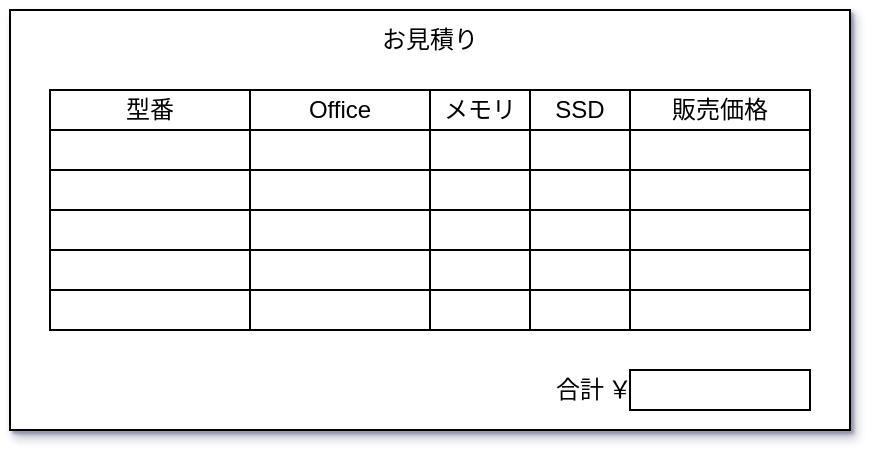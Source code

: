 <mxfile version="15.6.8" type="embed">
    <diagram name="お客様見積画面" id="rgbgES4tJEKVGF54ZIPd">
        <mxGraphModel dx="747" dy="437" grid="1" gridSize="10" guides="0" tooltips="1" connect="0" arrows="0" fold="1" page="1" pageScale="1" pageWidth="827" pageHeight="1169" math="0" shadow="1">
            <root>
                <mxCell id="jopfzJTQR7Z_EkR9QJMv-0"/>
                <object label="背景" id="jopfzJTQR7Z_EkR9QJMv-1">
                    <mxCell style="" parent="jopfzJTQR7Z_EkR9QJMv-0"/>
                </object>
                <mxCell id="jopfzJTQR7Z_EkR9QJMv-2" value="" style="rounded=0;whiteSpace=wrap;html=1;shadow=1;" parent="jopfzJTQR7Z_EkR9QJMv-1" vertex="1">
                    <mxGeometry x="80" y="50" width="420" height="210" as="geometry"/>
                </mxCell>
                <object label="パーツ" id="jopfzJTQR7Z_EkR9QJMv-3">
                    <mxCell style="" parent="jopfzJTQR7Z_EkR9QJMv-0"/>
                </object>
                <mxCell id="jopfzJTQR7Z_EkR9QJMv-4" value="お見積り" style="text;html=1;strokeColor=none;fillColor=none;align=center;verticalAlign=middle;whiteSpace=wrap;rounded=0;" parent="jopfzJTQR7Z_EkR9QJMv-3" vertex="1">
                    <mxGeometry x="260" y="50" width="60" height="30" as="geometry"/>
                </mxCell>
                <mxCell id="jopfzJTQR7Z_EkR9QJMv-66" value="合計" style="text;html=1;strokeColor=none;fillColor=none;align=center;verticalAlign=middle;whiteSpace=wrap;rounded=0;" parent="jopfzJTQR7Z_EkR9QJMv-3" vertex="1">
                    <mxGeometry x="350" y="230" width="30" height="20" as="geometry"/>
                </mxCell>
                <mxCell id="jopfzJTQR7Z_EkR9QJMv-67" value="" style="rounded=0;whiteSpace=wrap;html=1;" parent="jopfzJTQR7Z_EkR9QJMv-3" vertex="1">
                    <mxGeometry x="390" y="230" width="90" height="20" as="geometry"/>
                </mxCell>
                <mxCell id="jopfzJTQR7Z_EkR9QJMv-68" value="￥" style="text;html=1;strokeColor=none;fillColor=none;align=center;verticalAlign=middle;whiteSpace=wrap;rounded=0;" parent="jopfzJTQR7Z_EkR9QJMv-3" vertex="1">
                    <mxGeometry x="380" y="230" width="10" height="20" as="geometry"/>
                </mxCell>
                <mxCell id="pb-lkPie_hsAUGKOw_gB-0" value="" style="shape=table;html=1;whiteSpace=wrap;startSize=0;container=1;collapsible=0;childLayout=tableLayout;" parent="jopfzJTQR7Z_EkR9QJMv-3" vertex="1">
                    <mxGeometry x="100" y="130" width="210" height="80" as="geometry"/>
                </mxCell>
                <mxCell id="pb-lkPie_hsAUGKOw_gB-1" value="" style="shape=partialRectangle;html=1;whiteSpace=wrap;collapsible=0;dropTarget=0;pointerEvents=0;fillColor=none;top=0;left=0;bottom=0;right=0;points=[[0,0.5],[1,0.5]];portConstraint=eastwest;" parent="pb-lkPie_hsAUGKOw_gB-0" vertex="1">
                    <mxGeometry width="210" height="20" as="geometry"/>
                </mxCell>
                <mxCell id="pb-lkPie_hsAUGKOw_gB-2" value="型番" style="shape=partialRectangle;html=1;whiteSpace=wrap;connectable=0;fillColor=none;top=0;left=0;bottom=0;right=0;overflow=hidden;pointerEvents=1;" parent="pb-lkPie_hsAUGKOw_gB-1" vertex="1">
                    <mxGeometry width="100" height="20" as="geometry">
                        <mxRectangle width="100" height="20" as="alternateBounds"/>
                    </mxGeometry>
                </mxCell>
                <mxCell id="pb-lkPie_hsAUGKOw_gB-3" value="Office" style="shape=partialRectangle;html=1;whiteSpace=wrap;connectable=0;fillColor=none;top=0;left=0;bottom=0;right=0;overflow=hidden;pointerEvents=1;" parent="pb-lkPie_hsAUGKOw_gB-1" vertex="1">
                    <mxGeometry x="100" width="90" height="20" as="geometry">
                        <mxRectangle width="90" height="20" as="alternateBounds"/>
                    </mxGeometry>
                </mxCell>
                <mxCell id="pb-lkPie_hsAUGKOw_gB-4" value="" style="shape=partialRectangle;html=1;whiteSpace=wrap;connectable=0;fillColor=none;top=0;left=0;bottom=0;right=0;overflow=hidden;pointerEvents=1;" parent="pb-lkPie_hsAUGKOw_gB-1" vertex="1">
                    <mxGeometry x="190" width="20" height="20" as="geometry">
                        <mxRectangle width="20" height="20" as="alternateBounds"/>
                    </mxGeometry>
                </mxCell>
                <mxCell id="pb-lkPie_hsAUGKOw_gB-5" value="" style="shape=partialRectangle;html=1;whiteSpace=wrap;collapsible=0;dropTarget=0;pointerEvents=0;fillColor=none;top=0;left=0;bottom=0;right=0;points=[[0,0.5],[1,0.5]];portConstraint=eastwest;" parent="pb-lkPie_hsAUGKOw_gB-0" vertex="1">
                    <mxGeometry y="20" width="210" height="20" as="geometry"/>
                </mxCell>
                <mxCell id="pb-lkPie_hsAUGKOw_gB-6" value="" style="shape=partialRectangle;html=1;whiteSpace=wrap;connectable=0;fillColor=none;top=0;left=0;bottom=0;right=0;overflow=hidden;pointerEvents=1;" parent="pb-lkPie_hsAUGKOw_gB-5" vertex="1">
                    <mxGeometry width="100" height="20" as="geometry">
                        <mxRectangle width="100" height="20" as="alternateBounds"/>
                    </mxGeometry>
                </mxCell>
                <mxCell id="pb-lkPie_hsAUGKOw_gB-7" value="" style="shape=partialRectangle;html=1;whiteSpace=wrap;connectable=0;fillColor=none;top=0;left=0;bottom=0;right=0;overflow=hidden;pointerEvents=1;" parent="pb-lkPie_hsAUGKOw_gB-5" vertex="1">
                    <mxGeometry x="100" width="90" height="20" as="geometry">
                        <mxRectangle width="90" height="20" as="alternateBounds"/>
                    </mxGeometry>
                </mxCell>
                <mxCell id="pb-lkPie_hsAUGKOw_gB-8" value="" style="shape=partialRectangle;html=1;whiteSpace=wrap;connectable=0;fillColor=none;top=0;left=0;bottom=0;right=0;overflow=hidden;pointerEvents=1;" parent="pb-lkPie_hsAUGKOw_gB-5" vertex="1">
                    <mxGeometry x="190" width="20" height="20" as="geometry">
                        <mxRectangle width="20" height="20" as="alternateBounds"/>
                    </mxGeometry>
                </mxCell>
                <mxCell id="pb-lkPie_hsAUGKOw_gB-9" value="" style="shape=partialRectangle;html=1;whiteSpace=wrap;collapsible=0;dropTarget=0;pointerEvents=0;fillColor=none;top=0;left=0;bottom=0;right=0;points=[[0,0.5],[1,0.5]];portConstraint=eastwest;" parent="pb-lkPie_hsAUGKOw_gB-0" vertex="1">
                    <mxGeometry y="40" width="210" height="20" as="geometry"/>
                </mxCell>
                <mxCell id="pb-lkPie_hsAUGKOw_gB-10" value="" style="shape=partialRectangle;html=1;whiteSpace=wrap;connectable=0;fillColor=none;top=0;left=0;bottom=0;right=0;overflow=hidden;pointerEvents=1;" parent="pb-lkPie_hsAUGKOw_gB-9" vertex="1">
                    <mxGeometry width="100" height="20" as="geometry">
                        <mxRectangle width="100" height="20" as="alternateBounds"/>
                    </mxGeometry>
                </mxCell>
                <mxCell id="pb-lkPie_hsAUGKOw_gB-11" value="" style="shape=partialRectangle;html=1;whiteSpace=wrap;connectable=0;fillColor=none;top=0;left=0;bottom=0;right=0;overflow=hidden;pointerEvents=1;" parent="pb-lkPie_hsAUGKOw_gB-9" vertex="1">
                    <mxGeometry x="100" width="90" height="20" as="geometry">
                        <mxRectangle width="90" height="20" as="alternateBounds"/>
                    </mxGeometry>
                </mxCell>
                <mxCell id="pb-lkPie_hsAUGKOw_gB-12" value="" style="shape=partialRectangle;html=1;whiteSpace=wrap;connectable=0;fillColor=none;top=0;left=0;bottom=0;right=0;overflow=hidden;pointerEvents=1;" parent="pb-lkPie_hsAUGKOw_gB-9" vertex="1">
                    <mxGeometry x="190" width="20" height="20" as="geometry">
                        <mxRectangle width="20" height="20" as="alternateBounds"/>
                    </mxGeometry>
                </mxCell>
                <mxCell id="pb-lkPie_hsAUGKOw_gB-13" value="" style="shape=partialRectangle;html=1;whiteSpace=wrap;collapsible=0;dropTarget=0;pointerEvents=0;fillColor=none;top=0;left=0;bottom=0;right=0;points=[[0,0.5],[1,0.5]];portConstraint=eastwest;" parent="pb-lkPie_hsAUGKOw_gB-0" vertex="1">
                    <mxGeometry y="60" width="210" height="20" as="geometry"/>
                </mxCell>
                <mxCell id="pb-lkPie_hsAUGKOw_gB-14" value="" style="shape=partialRectangle;html=1;whiteSpace=wrap;connectable=0;fillColor=none;top=0;left=0;bottom=0;right=0;overflow=hidden;pointerEvents=1;" parent="pb-lkPie_hsAUGKOw_gB-13" vertex="1">
                    <mxGeometry width="100" height="20" as="geometry">
                        <mxRectangle width="100" height="20" as="alternateBounds"/>
                    </mxGeometry>
                </mxCell>
                <mxCell id="pb-lkPie_hsAUGKOw_gB-15" value="" style="shape=partialRectangle;html=1;whiteSpace=wrap;connectable=0;fillColor=none;top=0;left=0;bottom=0;right=0;overflow=hidden;pointerEvents=1;" parent="pb-lkPie_hsAUGKOw_gB-13" vertex="1">
                    <mxGeometry x="100" width="90" height="20" as="geometry">
                        <mxRectangle width="90" height="20" as="alternateBounds"/>
                    </mxGeometry>
                </mxCell>
                <mxCell id="pb-lkPie_hsAUGKOw_gB-16" value="" style="shape=partialRectangle;html=1;whiteSpace=wrap;connectable=0;fillColor=none;top=0;left=0;bottom=0;right=0;overflow=hidden;pointerEvents=1;" parent="pb-lkPie_hsAUGKOw_gB-13" vertex="1">
                    <mxGeometry x="190" width="20" height="20" as="geometry">
                        <mxRectangle width="20" height="20" as="alternateBounds"/>
                    </mxGeometry>
                </mxCell>
                <mxCell id="jopfzJTQR7Z_EkR9QJMv-32" value="" style="shape=table;html=1;whiteSpace=wrap;startSize=0;container=1;collapsible=0;childLayout=tableLayout;" parent="jopfzJTQR7Z_EkR9QJMv-3" vertex="1">
                    <mxGeometry x="100" y="90" width="210" height="80" as="geometry"/>
                </mxCell>
                <mxCell id="jopfzJTQR7Z_EkR9QJMv-33" value="" style="shape=partialRectangle;html=1;whiteSpace=wrap;collapsible=0;dropTarget=0;pointerEvents=0;fillColor=none;top=0;left=0;bottom=0;right=0;points=[[0,0.5],[1,0.5]];portConstraint=eastwest;" parent="jopfzJTQR7Z_EkR9QJMv-32" vertex="1">
                    <mxGeometry width="210" height="20" as="geometry"/>
                </mxCell>
                <mxCell id="jopfzJTQR7Z_EkR9QJMv-34" value="型番" style="shape=partialRectangle;html=1;whiteSpace=wrap;connectable=0;fillColor=none;top=0;left=0;bottom=0;right=0;overflow=hidden;pointerEvents=1;" parent="jopfzJTQR7Z_EkR9QJMv-33" vertex="1">
                    <mxGeometry width="100" height="20" as="geometry">
                        <mxRectangle width="100" height="20" as="alternateBounds"/>
                    </mxGeometry>
                </mxCell>
                <mxCell id="jopfzJTQR7Z_EkR9QJMv-35" value="Office" style="shape=partialRectangle;html=1;whiteSpace=wrap;connectable=0;fillColor=none;top=0;left=0;bottom=0;right=0;overflow=hidden;pointerEvents=1;" parent="jopfzJTQR7Z_EkR9QJMv-33" vertex="1">
                    <mxGeometry x="100" width="90" height="20" as="geometry">
                        <mxRectangle width="90" height="20" as="alternateBounds"/>
                    </mxGeometry>
                </mxCell>
                <mxCell id="jopfzJTQR7Z_EkR9QJMv-36" value="" style="shape=partialRectangle;html=1;whiteSpace=wrap;connectable=0;fillColor=none;top=0;left=0;bottom=0;right=0;overflow=hidden;pointerEvents=1;" parent="jopfzJTQR7Z_EkR9QJMv-33" vertex="1">
                    <mxGeometry x="190" width="20" height="20" as="geometry">
                        <mxRectangle width="20" height="20" as="alternateBounds"/>
                    </mxGeometry>
                </mxCell>
                <mxCell id="jopfzJTQR7Z_EkR9QJMv-37" value="" style="shape=partialRectangle;html=1;whiteSpace=wrap;collapsible=0;dropTarget=0;pointerEvents=0;fillColor=none;top=0;left=0;bottom=0;right=0;points=[[0,0.5],[1,0.5]];portConstraint=eastwest;" parent="jopfzJTQR7Z_EkR9QJMv-32" vertex="1">
                    <mxGeometry y="20" width="210" height="20" as="geometry"/>
                </mxCell>
                <mxCell id="jopfzJTQR7Z_EkR9QJMv-38" value="" style="shape=partialRectangle;html=1;whiteSpace=wrap;connectable=0;fillColor=none;top=0;left=0;bottom=0;right=0;overflow=hidden;pointerEvents=1;" parent="jopfzJTQR7Z_EkR9QJMv-37" vertex="1">
                    <mxGeometry width="100" height="20" as="geometry">
                        <mxRectangle width="100" height="20" as="alternateBounds"/>
                    </mxGeometry>
                </mxCell>
                <mxCell id="jopfzJTQR7Z_EkR9QJMv-40" value="" style="shape=partialRectangle;html=1;whiteSpace=wrap;connectable=0;fillColor=none;top=0;left=0;bottom=0;right=0;overflow=hidden;pointerEvents=1;" parent="jopfzJTQR7Z_EkR9QJMv-37" vertex="1">
                    <mxGeometry x="100" width="90" height="20" as="geometry">
                        <mxRectangle width="90" height="20" as="alternateBounds"/>
                    </mxGeometry>
                </mxCell>
                <mxCell id="jopfzJTQR7Z_EkR9QJMv-39" value="" style="shape=partialRectangle;html=1;whiteSpace=wrap;connectable=0;fillColor=none;top=0;left=0;bottom=0;right=0;overflow=hidden;pointerEvents=1;" parent="jopfzJTQR7Z_EkR9QJMv-37" vertex="1">
                    <mxGeometry x="190" width="20" height="20" as="geometry">
                        <mxRectangle width="20" height="20" as="alternateBounds"/>
                    </mxGeometry>
                </mxCell>
                <mxCell id="jopfzJTQR7Z_EkR9QJMv-41" value="" style="shape=partialRectangle;html=1;whiteSpace=wrap;collapsible=0;dropTarget=0;pointerEvents=0;fillColor=none;top=0;left=0;bottom=0;right=0;points=[[0,0.5],[1,0.5]];portConstraint=eastwest;" parent="jopfzJTQR7Z_EkR9QJMv-32" vertex="1">
                    <mxGeometry y="40" width="210" height="20" as="geometry"/>
                </mxCell>
                <mxCell id="jopfzJTQR7Z_EkR9QJMv-42" value="" style="shape=partialRectangle;html=1;whiteSpace=wrap;connectable=0;fillColor=none;top=0;left=0;bottom=0;right=0;overflow=hidden;pointerEvents=1;" parent="jopfzJTQR7Z_EkR9QJMv-41" vertex="1">
                    <mxGeometry width="100" height="20" as="geometry">
                        <mxRectangle width="100" height="20" as="alternateBounds"/>
                    </mxGeometry>
                </mxCell>
                <mxCell id="jopfzJTQR7Z_EkR9QJMv-43" value="" style="shape=partialRectangle;html=1;whiteSpace=wrap;connectable=0;fillColor=none;top=0;left=0;bottom=0;right=0;overflow=hidden;pointerEvents=1;" parent="jopfzJTQR7Z_EkR9QJMv-41" vertex="1">
                    <mxGeometry x="100" width="90" height="20" as="geometry">
                        <mxRectangle width="90" height="20" as="alternateBounds"/>
                    </mxGeometry>
                </mxCell>
                <mxCell id="jopfzJTQR7Z_EkR9QJMv-44" value="" style="shape=partialRectangle;html=1;whiteSpace=wrap;connectable=0;fillColor=none;top=0;left=0;bottom=0;right=0;overflow=hidden;pointerEvents=1;" parent="jopfzJTQR7Z_EkR9QJMv-41" vertex="1">
                    <mxGeometry x="190" width="20" height="20" as="geometry">
                        <mxRectangle width="20" height="20" as="alternateBounds"/>
                    </mxGeometry>
                </mxCell>
                <mxCell id="jopfzJTQR7Z_EkR9QJMv-45" value="" style="shape=partialRectangle;html=1;whiteSpace=wrap;collapsible=0;dropTarget=0;pointerEvents=0;fillColor=none;top=0;left=0;bottom=0;right=0;points=[[0,0.5],[1,0.5]];portConstraint=eastwest;" parent="jopfzJTQR7Z_EkR9QJMv-32" vertex="1">
                    <mxGeometry y="60" width="210" height="20" as="geometry"/>
                </mxCell>
                <mxCell id="jopfzJTQR7Z_EkR9QJMv-46" value="" style="shape=partialRectangle;html=1;whiteSpace=wrap;connectable=0;fillColor=none;top=0;left=0;bottom=0;right=0;overflow=hidden;pointerEvents=1;" parent="jopfzJTQR7Z_EkR9QJMv-45" vertex="1">
                    <mxGeometry width="100" height="20" as="geometry">
                        <mxRectangle width="100" height="20" as="alternateBounds"/>
                    </mxGeometry>
                </mxCell>
                <mxCell id="jopfzJTQR7Z_EkR9QJMv-47" value="" style="shape=partialRectangle;html=1;whiteSpace=wrap;connectable=0;fillColor=none;top=0;left=0;bottom=0;right=0;overflow=hidden;pointerEvents=1;" parent="jopfzJTQR7Z_EkR9QJMv-45" vertex="1">
                    <mxGeometry x="100" width="90" height="20" as="geometry">
                        <mxRectangle width="90" height="20" as="alternateBounds"/>
                    </mxGeometry>
                </mxCell>
                <mxCell id="jopfzJTQR7Z_EkR9QJMv-48" value="" style="shape=partialRectangle;html=1;whiteSpace=wrap;connectable=0;fillColor=none;top=0;left=0;bottom=0;right=0;overflow=hidden;pointerEvents=1;" parent="jopfzJTQR7Z_EkR9QJMv-45" vertex="1">
                    <mxGeometry x="190" width="20" height="20" as="geometry">
                        <mxRectangle width="20" height="20" as="alternateBounds"/>
                    </mxGeometry>
                </mxCell>
                <mxCell id="pb-lkPie_hsAUGKOw_gB-18" value="" style="shape=table;html=1;whiteSpace=wrap;startSize=0;container=1;collapsible=0;childLayout=tableLayout;" parent="jopfzJTQR7Z_EkR9QJMv-3" vertex="1">
                    <mxGeometry x="290" y="130" width="190" height="80" as="geometry"/>
                </mxCell>
                <mxCell id="pb-lkPie_hsAUGKOw_gB-19" value="" style="shape=partialRectangle;html=1;whiteSpace=wrap;collapsible=0;dropTarget=0;pointerEvents=0;fillColor=none;top=0;left=0;bottom=0;right=0;points=[[0,0.5],[1,0.5]];portConstraint=eastwest;" parent="pb-lkPie_hsAUGKOw_gB-18" vertex="1">
                    <mxGeometry width="190" height="20" as="geometry"/>
                </mxCell>
                <mxCell id="pb-lkPie_hsAUGKOw_gB-20" value="メモリ" style="shape=partialRectangle;html=1;whiteSpace=wrap;connectable=0;fillColor=none;top=0;left=0;bottom=0;right=0;overflow=hidden;pointerEvents=1;" parent="pb-lkPie_hsAUGKOw_gB-19" vertex="1">
                    <mxGeometry width="50" height="20" as="geometry">
                        <mxRectangle width="50" height="20" as="alternateBounds"/>
                    </mxGeometry>
                </mxCell>
                <mxCell id="pb-lkPie_hsAUGKOw_gB-21" value="SSD" style="shape=partialRectangle;html=1;whiteSpace=wrap;connectable=0;fillColor=none;top=0;left=0;bottom=0;right=0;overflow=hidden;pointerEvents=1;" parent="pb-lkPie_hsAUGKOw_gB-19" vertex="1">
                    <mxGeometry x="50" width="50" height="20" as="geometry">
                        <mxRectangle width="50" height="20" as="alternateBounds"/>
                    </mxGeometry>
                </mxCell>
                <mxCell id="pb-lkPie_hsAUGKOw_gB-22" value="販売価格" style="shape=partialRectangle;html=1;whiteSpace=wrap;connectable=0;fillColor=none;top=0;left=0;bottom=0;right=0;overflow=hidden;pointerEvents=1;" parent="pb-lkPie_hsAUGKOw_gB-19" vertex="1">
                    <mxGeometry x="100" width="90" height="20" as="geometry">
                        <mxRectangle width="90" height="20" as="alternateBounds"/>
                    </mxGeometry>
                </mxCell>
                <mxCell id="pb-lkPie_hsAUGKOw_gB-23" value="" style="shape=partialRectangle;html=1;whiteSpace=wrap;collapsible=0;dropTarget=0;pointerEvents=0;fillColor=none;top=0;left=0;bottom=0;right=0;points=[[0,0.5],[1,0.5]];portConstraint=eastwest;" parent="pb-lkPie_hsAUGKOw_gB-18" vertex="1">
                    <mxGeometry y="20" width="190" height="20" as="geometry"/>
                </mxCell>
                <mxCell id="pb-lkPie_hsAUGKOw_gB-24" value="" style="shape=partialRectangle;html=1;whiteSpace=wrap;connectable=0;fillColor=none;top=0;left=0;bottom=0;right=0;overflow=hidden;pointerEvents=1;" parent="pb-lkPie_hsAUGKOw_gB-23" vertex="1">
                    <mxGeometry width="50" height="20" as="geometry">
                        <mxRectangle width="50" height="20" as="alternateBounds"/>
                    </mxGeometry>
                </mxCell>
                <mxCell id="pb-lkPie_hsAUGKOw_gB-25" value="" style="shape=partialRectangle;html=1;whiteSpace=wrap;connectable=0;fillColor=none;top=0;left=0;bottom=0;right=0;overflow=hidden;pointerEvents=1;" parent="pb-lkPie_hsAUGKOw_gB-23" vertex="1">
                    <mxGeometry x="50" width="50" height="20" as="geometry">
                        <mxRectangle width="50" height="20" as="alternateBounds"/>
                    </mxGeometry>
                </mxCell>
                <mxCell id="pb-lkPie_hsAUGKOw_gB-26" value="" style="shape=partialRectangle;html=1;whiteSpace=wrap;connectable=0;fillColor=none;top=0;left=0;bottom=0;right=0;overflow=hidden;pointerEvents=1;" parent="pb-lkPie_hsAUGKOw_gB-23" vertex="1">
                    <mxGeometry x="100" width="90" height="20" as="geometry">
                        <mxRectangle width="90" height="20" as="alternateBounds"/>
                    </mxGeometry>
                </mxCell>
                <mxCell id="pb-lkPie_hsAUGKOw_gB-27" value="" style="shape=partialRectangle;html=1;whiteSpace=wrap;collapsible=0;dropTarget=0;pointerEvents=0;fillColor=none;top=0;left=0;bottom=0;right=0;points=[[0,0.5],[1,0.5]];portConstraint=eastwest;" parent="pb-lkPie_hsAUGKOw_gB-18" vertex="1">
                    <mxGeometry y="40" width="190" height="20" as="geometry"/>
                </mxCell>
                <mxCell id="pb-lkPie_hsAUGKOw_gB-28" value="" style="shape=partialRectangle;html=1;whiteSpace=wrap;connectable=0;fillColor=none;top=0;left=0;bottom=0;right=0;overflow=hidden;pointerEvents=1;" parent="pb-lkPie_hsAUGKOw_gB-27" vertex="1">
                    <mxGeometry width="50" height="20" as="geometry">
                        <mxRectangle width="50" height="20" as="alternateBounds"/>
                    </mxGeometry>
                </mxCell>
                <mxCell id="pb-lkPie_hsAUGKOw_gB-29" value="" style="shape=partialRectangle;html=1;whiteSpace=wrap;connectable=0;fillColor=none;top=0;left=0;bottom=0;right=0;overflow=hidden;pointerEvents=1;" parent="pb-lkPie_hsAUGKOw_gB-27" vertex="1">
                    <mxGeometry x="50" width="50" height="20" as="geometry">
                        <mxRectangle width="50" height="20" as="alternateBounds"/>
                    </mxGeometry>
                </mxCell>
                <mxCell id="pb-lkPie_hsAUGKOw_gB-30" value="" style="shape=partialRectangle;html=1;whiteSpace=wrap;connectable=0;fillColor=none;top=0;left=0;bottom=0;right=0;overflow=hidden;pointerEvents=1;" parent="pb-lkPie_hsAUGKOw_gB-27" vertex="1">
                    <mxGeometry x="100" width="90" height="20" as="geometry">
                        <mxRectangle width="90" height="20" as="alternateBounds"/>
                    </mxGeometry>
                </mxCell>
                <mxCell id="pb-lkPie_hsAUGKOw_gB-31" value="" style="shape=partialRectangle;html=1;whiteSpace=wrap;collapsible=0;dropTarget=0;pointerEvents=0;fillColor=none;top=0;left=0;bottom=0;right=0;points=[[0,0.5],[1,0.5]];portConstraint=eastwest;" parent="pb-lkPie_hsAUGKOw_gB-18" vertex="1">
                    <mxGeometry y="60" width="190" height="20" as="geometry"/>
                </mxCell>
                <mxCell id="pb-lkPie_hsAUGKOw_gB-32" value="" style="shape=partialRectangle;html=1;whiteSpace=wrap;connectable=0;fillColor=none;top=0;left=0;bottom=0;right=0;overflow=hidden;pointerEvents=1;" parent="pb-lkPie_hsAUGKOw_gB-31" vertex="1">
                    <mxGeometry width="50" height="20" as="geometry">
                        <mxRectangle width="50" height="20" as="alternateBounds"/>
                    </mxGeometry>
                </mxCell>
                <mxCell id="pb-lkPie_hsAUGKOw_gB-33" value="" style="shape=partialRectangle;html=1;whiteSpace=wrap;connectable=0;fillColor=none;top=0;left=0;bottom=0;right=0;overflow=hidden;pointerEvents=1;" parent="pb-lkPie_hsAUGKOw_gB-31" vertex="1">
                    <mxGeometry x="50" width="50" height="20" as="geometry">
                        <mxRectangle width="50" height="20" as="alternateBounds"/>
                    </mxGeometry>
                </mxCell>
                <mxCell id="pb-lkPie_hsAUGKOw_gB-34" value="" style="shape=partialRectangle;html=1;whiteSpace=wrap;connectable=0;fillColor=none;top=0;left=0;bottom=0;right=0;overflow=hidden;pointerEvents=1;" parent="pb-lkPie_hsAUGKOw_gB-31" vertex="1">
                    <mxGeometry x="100" width="90" height="20" as="geometry">
                        <mxRectangle width="90" height="20" as="alternateBounds"/>
                    </mxGeometry>
                </mxCell>
                <mxCell id="jopfzJTQR7Z_EkR9QJMv-49" value="" style="shape=table;html=1;whiteSpace=wrap;startSize=0;container=1;collapsible=0;childLayout=tableLayout;" parent="jopfzJTQR7Z_EkR9QJMv-3" vertex="1">
                    <mxGeometry x="290" y="90" width="190" height="80" as="geometry"/>
                </mxCell>
                <mxCell id="jopfzJTQR7Z_EkR9QJMv-50" value="" style="shape=partialRectangle;html=1;whiteSpace=wrap;collapsible=0;dropTarget=0;pointerEvents=0;fillColor=none;top=0;left=0;bottom=0;right=0;points=[[0,0.5],[1,0.5]];portConstraint=eastwest;" parent="jopfzJTQR7Z_EkR9QJMv-49" vertex="1">
                    <mxGeometry width="190" height="20" as="geometry"/>
                </mxCell>
                <mxCell id="jopfzJTQR7Z_EkR9QJMv-51" value="メモリ" style="shape=partialRectangle;html=1;whiteSpace=wrap;connectable=0;fillColor=none;top=0;left=0;bottom=0;right=0;overflow=hidden;pointerEvents=1;" parent="jopfzJTQR7Z_EkR9QJMv-50" vertex="1">
                    <mxGeometry width="50" height="20" as="geometry">
                        <mxRectangle width="50" height="20" as="alternateBounds"/>
                    </mxGeometry>
                </mxCell>
                <mxCell id="jopfzJTQR7Z_EkR9QJMv-52" value="SSD" style="shape=partialRectangle;html=1;whiteSpace=wrap;connectable=0;fillColor=none;top=0;left=0;bottom=0;right=0;overflow=hidden;pointerEvents=1;" parent="jopfzJTQR7Z_EkR9QJMv-50" vertex="1">
                    <mxGeometry x="50" width="50" height="20" as="geometry">
                        <mxRectangle width="50" height="20" as="alternateBounds"/>
                    </mxGeometry>
                </mxCell>
                <mxCell id="jopfzJTQR7Z_EkR9QJMv-53" value="販売価格" style="shape=partialRectangle;html=1;whiteSpace=wrap;connectable=0;fillColor=none;top=0;left=0;bottom=0;right=0;overflow=hidden;pointerEvents=1;" parent="jopfzJTQR7Z_EkR9QJMv-50" vertex="1">
                    <mxGeometry x="100" width="90" height="20" as="geometry">
                        <mxRectangle width="90" height="20" as="alternateBounds"/>
                    </mxGeometry>
                </mxCell>
                <mxCell id="jopfzJTQR7Z_EkR9QJMv-54" value="" style="shape=partialRectangle;html=1;whiteSpace=wrap;collapsible=0;dropTarget=0;pointerEvents=0;fillColor=none;top=0;left=0;bottom=0;right=0;points=[[0,0.5],[1,0.5]];portConstraint=eastwest;" parent="jopfzJTQR7Z_EkR9QJMv-49" vertex="1">
                    <mxGeometry y="20" width="190" height="20" as="geometry"/>
                </mxCell>
                <mxCell id="jopfzJTQR7Z_EkR9QJMv-55" value="" style="shape=partialRectangle;html=1;whiteSpace=wrap;connectable=0;fillColor=none;top=0;left=0;bottom=0;right=0;overflow=hidden;pointerEvents=1;" parent="jopfzJTQR7Z_EkR9QJMv-54" vertex="1">
                    <mxGeometry width="50" height="20" as="geometry">
                        <mxRectangle width="50" height="20" as="alternateBounds"/>
                    </mxGeometry>
                </mxCell>
                <mxCell id="jopfzJTQR7Z_EkR9QJMv-56" value="" style="shape=partialRectangle;html=1;whiteSpace=wrap;connectable=0;fillColor=none;top=0;left=0;bottom=0;right=0;overflow=hidden;pointerEvents=1;" parent="jopfzJTQR7Z_EkR9QJMv-54" vertex="1">
                    <mxGeometry x="50" width="50" height="20" as="geometry">
                        <mxRectangle width="50" height="20" as="alternateBounds"/>
                    </mxGeometry>
                </mxCell>
                <mxCell id="jopfzJTQR7Z_EkR9QJMv-57" value="" style="shape=partialRectangle;html=1;whiteSpace=wrap;connectable=0;fillColor=none;top=0;left=0;bottom=0;right=0;overflow=hidden;pointerEvents=1;" parent="jopfzJTQR7Z_EkR9QJMv-54" vertex="1">
                    <mxGeometry x="100" width="90" height="20" as="geometry">
                        <mxRectangle width="90" height="20" as="alternateBounds"/>
                    </mxGeometry>
                </mxCell>
                <mxCell id="jopfzJTQR7Z_EkR9QJMv-58" value="" style="shape=partialRectangle;html=1;whiteSpace=wrap;collapsible=0;dropTarget=0;pointerEvents=0;fillColor=none;top=0;left=0;bottom=0;right=0;points=[[0,0.5],[1,0.5]];portConstraint=eastwest;" parent="jopfzJTQR7Z_EkR9QJMv-49" vertex="1">
                    <mxGeometry y="40" width="190" height="20" as="geometry"/>
                </mxCell>
                <mxCell id="jopfzJTQR7Z_EkR9QJMv-59" value="" style="shape=partialRectangle;html=1;whiteSpace=wrap;connectable=0;fillColor=none;top=0;left=0;bottom=0;right=0;overflow=hidden;pointerEvents=1;" parent="jopfzJTQR7Z_EkR9QJMv-58" vertex="1">
                    <mxGeometry width="50" height="20" as="geometry">
                        <mxRectangle width="50" height="20" as="alternateBounds"/>
                    </mxGeometry>
                </mxCell>
                <mxCell id="jopfzJTQR7Z_EkR9QJMv-60" value="" style="shape=partialRectangle;html=1;whiteSpace=wrap;connectable=0;fillColor=none;top=0;left=0;bottom=0;right=0;overflow=hidden;pointerEvents=1;" parent="jopfzJTQR7Z_EkR9QJMv-58" vertex="1">
                    <mxGeometry x="50" width="50" height="20" as="geometry">
                        <mxRectangle width="50" height="20" as="alternateBounds"/>
                    </mxGeometry>
                </mxCell>
                <mxCell id="jopfzJTQR7Z_EkR9QJMv-61" value="" style="shape=partialRectangle;html=1;whiteSpace=wrap;connectable=0;fillColor=none;top=0;left=0;bottom=0;right=0;overflow=hidden;pointerEvents=1;" parent="jopfzJTQR7Z_EkR9QJMv-58" vertex="1">
                    <mxGeometry x="100" width="90" height="20" as="geometry">
                        <mxRectangle width="90" height="20" as="alternateBounds"/>
                    </mxGeometry>
                </mxCell>
                <mxCell id="jopfzJTQR7Z_EkR9QJMv-62" value="" style="shape=partialRectangle;html=1;whiteSpace=wrap;collapsible=0;dropTarget=0;pointerEvents=0;fillColor=none;top=0;left=0;bottom=0;right=0;points=[[0,0.5],[1,0.5]];portConstraint=eastwest;" parent="jopfzJTQR7Z_EkR9QJMv-49" vertex="1">
                    <mxGeometry y="60" width="190" height="20" as="geometry"/>
                </mxCell>
                <mxCell id="jopfzJTQR7Z_EkR9QJMv-63" value="" style="shape=partialRectangle;html=1;whiteSpace=wrap;connectable=0;fillColor=none;top=0;left=0;bottom=0;right=0;overflow=hidden;pointerEvents=1;" parent="jopfzJTQR7Z_EkR9QJMv-62" vertex="1">
                    <mxGeometry width="50" height="20" as="geometry">
                        <mxRectangle width="50" height="20" as="alternateBounds"/>
                    </mxGeometry>
                </mxCell>
                <mxCell id="jopfzJTQR7Z_EkR9QJMv-64" value="" style="shape=partialRectangle;html=1;whiteSpace=wrap;connectable=0;fillColor=none;top=0;left=0;bottom=0;right=0;overflow=hidden;pointerEvents=1;" parent="jopfzJTQR7Z_EkR9QJMv-62" vertex="1">
                    <mxGeometry x="50" width="50" height="20" as="geometry">
                        <mxRectangle width="50" height="20" as="alternateBounds"/>
                    </mxGeometry>
                </mxCell>
                <mxCell id="jopfzJTQR7Z_EkR9QJMv-65" value="" style="shape=partialRectangle;html=1;whiteSpace=wrap;connectable=0;fillColor=none;top=0;left=0;bottom=0;right=0;overflow=hidden;pointerEvents=1;" parent="jopfzJTQR7Z_EkR9QJMv-62" vertex="1">
                    <mxGeometry x="100" width="90" height="20" as="geometry">
                        <mxRectangle width="90" height="20" as="alternateBounds"/>
                    </mxGeometry>
                </mxCell>
                <object label="矢印" id="jopfzJTQR7Z_EkR9QJMv-74">
                    <mxCell style="" parent="jopfzJTQR7Z_EkR9QJMv-0" visible="0"/>
                </object>
                <mxCell id="jopfzJTQR7Z_EkR9QJMv-75" value="①" style="whiteSpace=wrap;html=1;aspect=fixed;shadow=1;" parent="jopfzJTQR7Z_EkR9QJMv-74" vertex="1">
                    <mxGeometry x="200" y="10" width="20" height="20" as="geometry"/>
                </mxCell>
                <mxCell id="jopfzJTQR7Z_EkR9QJMv-78" value="②" style="whiteSpace=wrap;html=1;aspect=fixed;shadow=1;" parent="jopfzJTQR7Z_EkR9QJMv-74" vertex="1">
                    <mxGeometry x="20" y="130" width="20" height="20" as="geometry"/>
                </mxCell>
                <mxCell id="jopfzJTQR7Z_EkR9QJMv-83" value="" style="endArrow=none;html=1;rounded=0;entryX=1.02;entryY=0.69;entryDx=0;entryDy=0;entryPerimeter=0;" parent="jopfzJTQR7Z_EkR9QJMv-74" target="jopfzJTQR7Z_EkR9QJMv-75" edge="1">
                    <mxGeometry width="50" height="50" relative="1" as="geometry">
                        <mxPoint x="287.5" y="60" as="sourcePoint"/>
                        <mxPoint x="200" y="20" as="targetPoint"/>
                    </mxGeometry>
                </mxCell>
                <mxCell id="jopfzJTQR7Z_EkR9QJMv-84" value="" style="endArrow=none;html=1;rounded=0;shadow=1;entryX=1.048;entryY=0.616;entryDx=0;entryDy=0;entryPerimeter=0;exitX=-0.016;exitY=0.007;exitDx=0;exitDy=0;exitPerimeter=0;" parent="jopfzJTQR7Z_EkR9QJMv-74" source="jopfzJTQR7Z_EkR9QJMv-45" target="jopfzJTQR7Z_EkR9QJMv-78" edge="1">
                    <mxGeometry width="50" height="50" relative="1" as="geometry">
                        <mxPoint x="140" y="100" as="sourcePoint"/>
                        <mxPoint x="52.5" y="60" as="targetPoint"/>
                    </mxGeometry>
                </mxCell>
                <mxCell id="jopfzJTQR7Z_EkR9QJMv-133" value="③" style="whiteSpace=wrap;html=1;aspect=fixed;shadow=1;direction=south;" parent="jopfzJTQR7Z_EkR9QJMv-74" vertex="1">
                    <mxGeometry x="350" y="280" width="20" height="20" as="geometry"/>
                </mxCell>
                <mxCell id="jopfzJTQR7Z_EkR9QJMv-134" value="" style="endArrow=none;html=1;rounded=0;shadow=1;entryX=-0.04;entryY=0.59;entryDx=0;entryDy=0;entryPerimeter=0;exitX=0.515;exitY=0.926;exitDx=0;exitDy=0;exitPerimeter=0;" parent="jopfzJTQR7Z_EkR9QJMv-74" source="jopfzJTQR7Z_EkR9QJMv-66" target="jopfzJTQR7Z_EkR9QJMv-133" edge="1">
                    <mxGeometry width="50" height="50" relative="1" as="geometry">
                        <mxPoint x="348.2" y="259.56" as="sourcePoint"/>
                        <mxPoint x="346.82" y="426.44" as="targetPoint"/>
                    </mxGeometry>
                </mxCell>
                <mxCell id="jopfzJTQR7Z_EkR9QJMv-135" value="④" style="whiteSpace=wrap;html=1;aspect=fixed;shadow=1;direction=south;" parent="jopfzJTQR7Z_EkR9QJMv-74" vertex="1">
                    <mxGeometry x="380" y="280" width="20" height="20" as="geometry"/>
                </mxCell>
                <mxCell id="jopfzJTQR7Z_EkR9QJMv-136" value="" style="endArrow=none;html=1;rounded=0;shadow=1;entryX=-0.143;entryY=0.71;entryDx=0;entryDy=0;entryPerimeter=0;exitX=0.545;exitY=1.029;exitDx=0;exitDy=0;exitPerimeter=0;" parent="jopfzJTQR7Z_EkR9QJMv-74" source="jopfzJTQR7Z_EkR9QJMv-68" target="jopfzJTQR7Z_EkR9QJMv-135" edge="1">
                    <mxGeometry width="50" height="50" relative="1" as="geometry">
                        <mxPoint x="385.45" y="388.52" as="sourcePoint"/>
                        <mxPoint x="388.2" y="429.2" as="targetPoint"/>
                    </mxGeometry>
                </mxCell>
                <mxCell id="jopfzJTQR7Z_EkR9QJMv-137" value="⑤" style="whiteSpace=wrap;html=1;aspect=fixed;shadow=1;direction=south;" parent="jopfzJTQR7Z_EkR9QJMv-74" vertex="1">
                    <mxGeometry x="420" y="280" width="20" height="20" as="geometry"/>
                </mxCell>
                <mxCell id="jopfzJTQR7Z_EkR9QJMv-138" value="" style="endArrow=none;html=1;rounded=0;shadow=1;entryX=-0.109;entryY=0.555;entryDx=0;entryDy=0;entryPerimeter=0;exitX=0.495;exitY=1.029;exitDx=0;exitDy=0;exitPerimeter=0;" parent="jopfzJTQR7Z_EkR9QJMv-74" source="jopfzJTQR7Z_EkR9QJMv-67" target="jopfzJTQR7Z_EkR9QJMv-137" edge="1">
                    <mxGeometry width="50" height="50" relative="1" as="geometry">
                        <mxPoint x="405.45" y="390.58" as="sourcePoint"/>
                        <mxPoint x="405.8" y="427.14" as="targetPoint"/>
                    </mxGeometry>
                </mxCell>
            </root>
        </mxGraphModel>
    </diagram>
</mxfile>